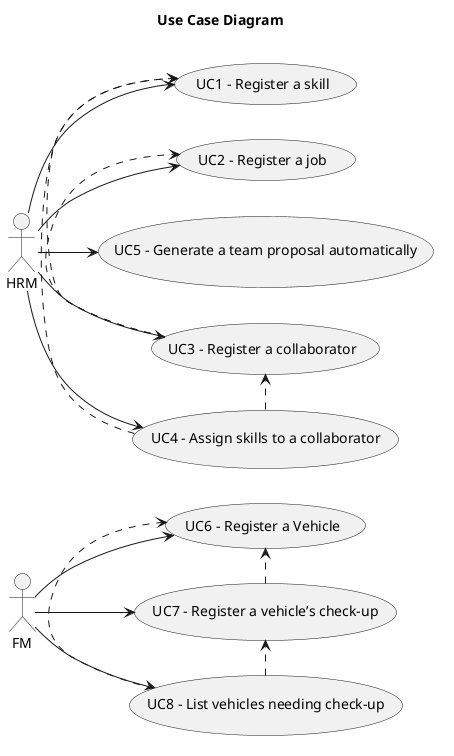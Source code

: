 @startuml
'skinparam monochrome true
skinparam packageStyle rectangle
'skinparam shadowing false

skinparam rectangle {
    borderColor transparent
}

title Use Case Diagram

left to right direction

    actor "HRM"
    actor "FM"


rectangle {


    usecase "UC1 - Register a skill" as UC1
    usecase "UC2 - Register a job" as UC2
    usecase "UC3 - Register a collaborator" as UC3
    usecase "UC4 - Assign skills to a collaborator" as UC4
    usecase "UC5 - Generate a team proposal automatically" as UC5
    usecase "UC6 - Register a Vehicle" as UC6
    usecase "UC7 - Register a vehicle’s check-up" as UC7
    usecase "UC8 - List vehicles needing check-up" as UC8

    HRM --> UC1
    HRM --> UC2
    HRM --> UC3
    HRM --> UC4
    HRM --> UC5
    FM --> UC6
    FM --> UC7
    FM --> UC8


    UC3 .> UC1
    UC3 .> UC2
    UC4 .> UC1
    UC4 .> UC3
    UC7 .> UC6
    UC8 .> UC6
    UC8 .> UC7




}


@enduml
